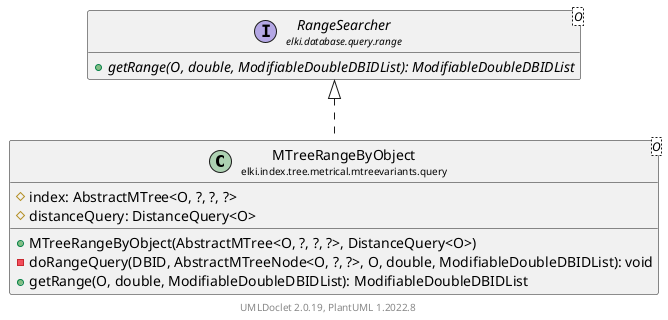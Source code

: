 @startuml
    remove .*\.(Instance|Par|Parameterizer|Factory)$
    set namespaceSeparator none
    hide empty fields
    hide empty methods

    class "<size:14>MTreeRangeByObject\n<size:10>elki.index.tree.metrical.mtreevariants.query" as elki.index.tree.metrical.mtreevariants.query.MTreeRangeByObject<O> [[MTreeRangeByObject.html]] {
        #index: AbstractMTree<O, ?, ?, ?>
        #distanceQuery: DistanceQuery<O>
        +MTreeRangeByObject(AbstractMTree<O, ?, ?, ?>, DistanceQuery<O>)
        -doRangeQuery(DBID, AbstractMTreeNode<O, ?, ?>, O, double, ModifiableDoubleDBIDList): void
        +getRange(O, double, ModifiableDoubleDBIDList): ModifiableDoubleDBIDList
    }

    interface "<size:14>RangeSearcher\n<size:10>elki.database.query.range" as elki.database.query.range.RangeSearcher<O> [[../../../../../database/query/range/RangeSearcher.html]] {
        {abstract} +getRange(O, double, ModifiableDoubleDBIDList): ModifiableDoubleDBIDList
    }

    elki.database.query.range.RangeSearcher <|.. elki.index.tree.metrical.mtreevariants.query.MTreeRangeByObject

    center footer UMLDoclet 2.0.19, PlantUML 1.2022.8
@enduml
